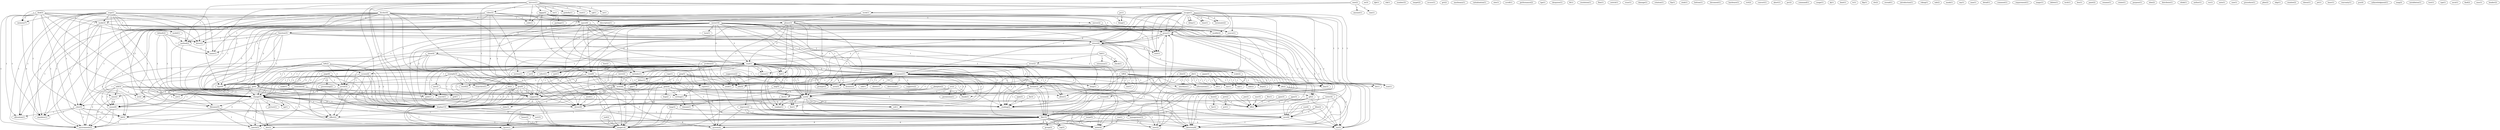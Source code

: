digraph G {
  disk [ label="disk(5)" ];
  drive [ label="drive(2)" ];
  mode [ label="mode(3)" ];
  model [ label="model(1)" ];
  space [ label="space(8)" ];
  change [ label="change(6)" ];
  color [ label="color(5)" ];
  allocation [ label="allocation(1)" ];
  bit [ label="bit(5)" ];
  change [ label="change(5)" ];
  environment [ label="environment(3)" ];
  memory [ label="memory(7)" ];
  emulator [ label="emulator(1)" ];
  ee [ label="ee(3)" ];
  home [ label="home(2)" ];
  image [ label="image(18)" ];
  menu [ label="menu(16)" ];
  quit [ label="quit(1)" ];
  function [ label="function(3)" ];
  read [ label="read(2)" ];
  program [ label="program(21)" ];
  press [ label="press(2)" ];
  format [ label="format(3)" ];
  file [ label="file(2)" ];
  use [ label="use(3)" ];
  select [ label="select(1)" ];
  xx [ label="xx(3)" ];
  read [ label="read(1)" ];
  type [ label="type(9)" ];
  quit [ label="quit(1)" ];
  arrow [ label="arrow(3)" ];
  display [ label="display(1)" ];
  use [ label="use(4)" ];
  file [ label="file(15)" ];
  turn [ label="turn(1)" ];
  display [ label="display(15)" ];
  reading [ label="reading(2)" ];
  allow [ label="allow(1)" ];
  includes [ label="includes(1)" ];
  press [ label="press(1)" ];
  directory [ label="directory(6)" ];
  key [ label="key(3)" ];
  kjb [ label="kjb(1)" ];
  face [ label="face(2)" ];
  fac [ label="fac(1)" ];
  iff [ label="iff(2)" ];
  problem [ label="problem(2)" ];
  exe [ label="exe(3)" ];
  go [ label="go(4)" ];
  send [ label="send(1)" ];
  path [ label="path(1)" ];
  edu [ label="edu(5)" ];
  nctu [ label="nctu(3)" ];
  search [ label="search(1)" ];
  bicmos [ label="bicmos(3)" ];
  default [ label="default(2)" ];
  method [ label="method(2)" ];
  name [ label="name(1)" ];
  vik [ label="vik(1)" ];
  example [ label="example(3)" ];
  grn [ label="grn(1)" ];
  grn [ label="grn(9)" ];
  grd [ label="grd(1)" ];
  wustl [ label="wustl(2)" ];
  xxxxx [ label="xxxxx(1)" ];
  xxxxx [ label="xxxxx(6)" ];
  wuarchive [ label="wuarchive(1)" ];
  driver [ label="driver(9)" ];
  mirrors [ label="mirrors(1)" ];
  au [ label="au(1)" ];
  video [ label="video(3)" ];
  godzilla [ label="godzilla(1)" ];
  djgpp [ label="djgpp(4)" ];
  code [ label="code(1)" ];
  rmit [ label="rmit(1)" ];
  cgl [ label="cgl(1)" ];
  source [ label="source(1)" ];
  oz [ label="oz(1)" ];
  modify [ label="modify(2)" ];
  sort [ label="sort(3)" ];
  number [ label="number(3)" ];
  system [ label="system(4)" ];
  escape [ label="escape(4)" ];
  return [ label="return(2)" ];
  delay [ label="delay(1)" ];
  text [ label="text(1)" ];
  time [ label="time(1)" ];
  hit [ label="hit(1)" ];
  wait [ label="wait(1)" ];
  terminate [ label="terminate(2)" ];
  return [ label="return(4)" ];
  add [ label="add(3)" ];
  emu [ label="emu(2)" ];
  writing [ label="writing(1)" ];
  support [ label="support(1)" ];
  nc [ label="nc(2)" ];
  support [ label="support(4)" ];
  jih [ label="jih(1)" ];
  interface [ label="interface(1)" ];
  user [ label="user(2)" ];
  information [ label="information(1)" ];
  zip [ label="zip(1)" ];
  alt [ label="alt(1)" ];
  disp [ label="disp(2)" ];
  alt [ label="alt(2)" ];
  suggestion [ label="suggestion(2)" ];
  improve [ label="improve(2)" ];
  target [ label="target(2)" ];
  occurs [ label="occurs(1)" ];
  fail [ label="fail(1)" ];
  error [ label="error(2)" ];
  extension [ label="extension(1)" ];
  report [ label="report(1)" ];
  check [ label="check(1)" ];
  check [ label="check(1)" ];
  qrt [ label="qrt(2)" ];
  beep [ label="beep(1)" ];
  make [ label="make(1)" ];
  svga [ label="svga(1)" ];
  pict [ label="pict(2)" ];
  pct [ label="pct(1)" ];
  jih [ label="jih(1)" ];
  hicolor [ label="hicolor(4)" ];
  please [ label="please(3)" ];
  vesa [ label="vesa(6)" ];
  set [ label="set(1)" ];
  work [ label="work(1)" ];
  try [ label="try(3)" ];
  xv [ label="xv(2)" ];
  permission [ label="permission(1)" ];
  thank [ label="thank(3)" ];
  dec [ label="dec(2)" ];
  macbinary [ label="macbinary(1)" ];
  initialization [ label="initialization(1)" ];
  left [ label="left(2)" ];
  screen [ label="screen(4)" ];
  effect [ label="effect(2)" ];
  site [ label="site(1)" ];
  scroll [ label="scroll(1)" ];
  performance [ label="performance(2)" ];
  tga [ label="tga(1)" ];
  desqview [ label="desqview(1)" ];
  section [ label="section(1)" ];
  gif [ label="gif(2)" ];
  dither [ label="dither(1)" ];
  scale [ label="scale(2)" ];
  runme [ label="runme(1)" ];
  wd [ label="wd(1)" ];
  bat [ label="bat(1)" ];
  enter [ label="enter(4)" ];
  readme [ label="readme(1)" ];
  fit [ label="fit(1)" ];
  resolution [ label="resolution(1)" ];
  bar [ label="bar(1)" ];
  ask [ label="ask(1)" ];
  filename [ label="filename(5)" ];
  allows [ label="allows(1)" ];
  fee [ label="fee(1)" ];
  write [ label="write(6)" ];
  prompt [ label="prompt(3)" ];
  determine [ label="determine(1)" ];
  supports [ label="supports(2)" ];
  lbm [ label="lbm(1)" ];
  management [ label="management(3)" ];
  jpeg [ label="jpeg(5)" ];
  jpg [ label="jpg(1)" ];
  domain [ label="domain(1)" ];
  switch [ label="switch(1)" ];
  vicar [ label="vicar(1)" ];
  show [ label="show(4)" ];
  damage [ label="damage(1)" ];
  rotation [ label="rotation(1)" ];
  tiff [ label="tiff(4)" ];
  one [ label="one(1)" ];
  save [ label="save(4)" ];
  tif [ label="tif(1)" ];
  mki [ label="mki(2)" ];
  ftp [ label="ftp(1)" ];
  pm [ label="pm(3)" ];
  escape [ label="escape(1)" ];
  utah [ label="utah(1)" ];
  end [ label="end(2)" ];
  gem [ label="gem(4)" ];
  bug [ label="bug(2)" ];
  mirror [ label="mirror(2)" ];
  package [ label="package(1)" ];
  description [ label="description(1)" ];
  thing [ label="thing(1)" ];
  version [ label="version(4)" ];
  mac [ label="mac(5)" ];
  min [ label="min(2)" ];
  amount [ label="amount(1)" ];
  ram [ label="ram(1)" ];
  work [ label="work(1)" ];
  bottom [ label="bottom(1)" ];
  group [ label="group(2)" ];
  doc [ label="doc(3)" ];
  bytes [ label="bytes(1)" ];
  match [ label="match(3)" ];
  tag [ label="tag(3)" ];
  document [ label="document(1)" ];
  hardware [ label="hardware(1)" ];
  ctrl [ label="ctrl(2)" ];
  fits [ label="fits(1)" ];
  page [ label="page(6)" ];
  processing [ label="processing(2)" ];
  convert [ label="convert(1)" ];
  abort [ label="abort(1)" ];
  pic [ label="pic(2)" ];
  command [ label="command(1)" ];
  usage [ label="usage(1)" ];
  dj [ label="dj(1)" ];
  ppm [ label="ppm(3)" ];
  limit [ label="limit(1)" ];
  pgm [ label="pgm(3)" ];
  pbmplus [ label="pbmplus(2)" ];
  tr [ label="tr(1)" ];
  flip [ label="flip(1)" ];
  rle [ label="rle(2)" ];
  reread [ label="reread(1)" ];
  introduction [ label="introduction(1)" ];
  run [ label="run(1)" ];
  pc [ label="pc(1)" ];
  viking [ label="viking(1)" ];
  tab [ label="tab(2)" ];
  mask [ label="mask(1)" ];
  ray [ label="ray(1)" ];
  et [ label="et(2)" ];
  max [ label="max(1)" ];
  detail [ label="detail(1)" ];
  picture [ label="picture(1)" ];
  eg [ label="eg(1)" ];
  copy [ label="copy(1)" ];
  raster [ label="raster(4)" ];
  comment [ label="comment(1)" ];
  requirement [ label="requirement(1)" ];
  magic [ label="magic(1)" ];
  delete [ label="delete(1)" ];
  tech [ label="tech(1)" ];
  hex [ label="hex(1)" ];
  paint [ label="paint(2)" ];
  sun [ label="sun(4)" ];
  slide [ label="slide(3)" ];
  rename [ label="rename(1)" ];
  ilbm [ label="ilbm(2)" ];
  rotate [ label="rotate(1)" ];
  truecolor [ label="truecolor(4)" ];
  bmp [ label="bmp(1)" ];
  purpose [ label="purpose(1)" ];
  img [ label="img(5)" ];
  xbm [ label="xbm(2)" ];
  xpm [ label="xpm(3)" ];
  move [ label="move(2)" ];
  distribute [ label="distribute(1)" ];
  vdisk [ label="vdisk(1)" ];
  author [ label="author(1)" ];
  need [ label="need(1)" ];
  fix [ label="fix(3)" ];
  vic [ label="vic(1)" ];
  auto [ label="auto(1)" ];
  shin [ label="shin(3)" ];
  size [ label="size(1)" ];
  line [ label="line(2)" ];
  targa [ label="targa(5)" ];
  procedure [ label="procedure(1)" ];
  pbm [ label="pbm(2)" ];
  skip [ label="skip(1)" ];
  window [ label="window(2)" ];
  doesn [ label="doesn(1)" ];
  jet [ label="jet(1)" ];
  laser [ label="laser(1)" ];
  warranty [ label="warranty(1)" ];
  pcx [ label="pcx(4)" ];
  acknowledgment [ label="acknowledgment(1)" ];
  mag [ label="mag(2)" ];
  installation [ label="installation(1)" ];
  test [ label="test(1)" ];
  vga [ label="vga(1)" ];
  japan [ label="japan(3)" ];
  ascii [ label="ascii(1)" ];
  bmp [ label="bmp(3)" ];
  find [ label="find(2)" ];
  xms [ label="xms(1)" ];
  header [ label="header(2)" ];
  disk -> drive [ label="2" ];
  disk -> mode [ label="1" ];
  disk -> model [ label="1" ];
  disk -> space [ label="2" ];
  disk -> change [ label="2" ];
  disk -> color [ label="1" ];
  disk -> allocation [ label="1" ];
  disk -> bit [ label="1" ];
  disk -> change [ label="2" ];
  disk -> environment [ label="1" ];
  disk -> memory [ label="1" ];
  disk -> emulator [ label="1" ];
  home -> image [ label="1" ];
  menu -> quit [ label="1" ];
  menu -> function [ label="1" ];
  menu -> read [ label="2" ];
  menu -> program [ label="1" ];
  menu -> press [ label="1" ];
  menu -> format [ label="1" ];
  menu -> file [ label="2" ];
  menu -> use [ label="1" ];
  menu -> select [ label="1" ];
  menu -> xx [ label="1" ];
  menu -> read [ label="2" ];
  menu -> type [ label="2" ];
  menu -> quit [ label="1" ];
  menu -> arrow [ label="1" ];
  menu -> change [ label="3" ];
  menu -> display [ label="2" ];
  menu -> use [ label="1" ];
  menu -> file [ label="2" ];
  menu -> turn [ label="1" ];
  menu -> display [ label="2" ];
  menu -> change [ label="3" ];
  menu -> reading [ label="2" ];
  menu -> allow [ label="2" ];
  menu -> includes [ label="1" ];
  menu -> press [ label="1" ];
  menu -> directory [ label="2" ];
  menu -> key [ label="1" ];
  face -> fac [ label="1" ];
  face -> iff [ label="1" ];
  problem -> exe [ label="1" ];
  problem -> program [ label="1" ];
  problem -> go [ label="1" ];
  problem -> send [ label="1" ];
  problem -> path [ label="1" ];
  problem -> edu [ label="1" ];
  problem -> nctu [ label="1" ];
  problem -> search [ label="1" ];
  problem -> bicmos [ label="1" ];
  default -> drive [ label="1" ];
  default -> method [ label="1" ];
  default -> name [ label="1" ];
  default -> change [ label="1" ];
  default -> change [ label="1" ];
  example -> grn [ label="1" ];
  example -> grn [ label="1" ];
  example -> go [ label="2" ];
  example -> grd [ label="1" ];
  example -> edu [ label="1" ];
  example -> wustl [ label="1" ];
  example -> xxxxx [ label="2" ];
  example -> xxxxx [ label="2" ];
  example -> wuarchive [ label="1" ];
  example -> driver [ label="2" ];
  mirrors -> au [ label="1" ];
  mirrors -> video [ label="1" ];
  mirrors -> method [ label="1" ];
  mirrors -> godzilla [ label="1" ];
  mirrors -> djgpp [ label="1" ];
  mirrors -> code [ label="1" ];
  mirrors -> rmit [ label="1" ];
  mirrors -> type [ label="1" ];
  mirrors -> cgl [ label="1" ];
  mirrors -> display [ label="1" ];
  mirrors -> source [ label="1" ];
  mirrors -> oz [ label="1" ];
  mirrors -> modify [ label="1" ];
  mirrors -> display [ label="1" ];
  mirrors -> sort [ label="1" ];
  mirrors -> driver [ label="1" ];
  exe -> path [ label="1" ];
  exe -> search [ label="1" ];
  exe -> system [ label="2" ];
  escape -> function [ label="1" ];
  escape -> program [ label="1" ];
  escape -> press [ label="1" ];
  escape -> return [ label="2" ];
  escape -> mode [ label="1" ];
  escape -> delay [ label="1" ];
  escape -> text [ label="1" ];
  escape -> time [ label="1" ];
  escape -> hit [ label="1" ];
  escape -> wait [ label="1" ];
  escape -> terminate [ label="2" ];
  escape -> press [ label="1" ];
  escape -> return [ label="2" ];
  escape -> key [ label="1" ];
  add -> emu [ label="1" ];
  add -> xxxxx [ label="1" ];
  add -> writing [ label="1" ];
  add -> xxxxx [ label="1" ];
  add -> support [ label="1" ];
  add -> nc [ label="1" ];
  add -> environment [ label="2" ];
  add -> support [ label="1" ];
  jih -> edu [ label="1" ];
  jih -> interface [ label="1" ];
  jih -> user [ label="1" ];
  jih -> information [ label="1" ];
  jih -> zip [ label="1" ];
  jih -> nctu [ label="1" ];
  jih -> alt [ label="1" ];
  jih -> disp [ label="1" ];
  jih -> bicmos [ label="1" ];
  jih -> alt [ label="1" ];
  suggestion -> improve [ label="1" ];
  suggestion -> send [ label="1" ];
  suggestion -> edu [ label="1" ];
  suggestion -> nctu [ label="1" ];
  suggestion -> bicmos [ label="1" ];
  grn -> display [ label="1" ];
  grn -> support [ label="1" ];
  grn -> display [ label="1" ];
  grn -> support [ label="1" ];
  fail -> error [ label="1" ];
  fail -> extension [ label="1" ];
  fail -> report [ label="1" ];
  fail -> check [ label="1" ];
  fail -> check [ label="1" ];
  error -> program [ label="1" ];
  error -> beep [ label="1" ];
  error -> make [ label="1" ];
  svga -> drive [ label="1" ];
  svga -> method [ label="1" ];
  svga -> mode [ label="1" ];
  svga -> name [ label="1" ];
  svga -> model [ label="1" ];
  svga -> space [ label="1" ];
  svga -> type [ label="1" ];
  svga -> change [ label="1" ];
  svga -> color [ label="1" ];
  svga -> allocation [ label="1" ];
  svga -> bit [ label="1" ];
  svga -> change [ label="1" ];
  svga -> environment [ label="1" ];
  svga -> memory [ label="1" ];
  svga -> emulator [ label="1" ];
  pict -> pct [ label="1" ];
  pict -> iff [ label="1" ];
  jih -> edu [ label="1" ];
  jih -> interface [ label="1" ];
  jih -> user [ label="1" ];
  jih -> information [ label="1" ];
  jih -> zip [ label="1" ];
  jih -> nctu [ label="1" ];
  jih -> alt [ label="1" ];
  jih -> disp [ label="1" ];
  jih -> bicmos [ label="1" ];
  jih -> alt [ label="1" ];
  hicolor -> grn [ label="1" ];
  hicolor -> drive [ label="1" ];
  hicolor -> method [ label="1" ];
  hicolor -> please [ label="1" ];
  hicolor -> vesa [ label="1" ];
  hicolor -> use [ label="2" ];
  hicolor -> name [ label="1" ];
  hicolor -> type [ label="1" ];
  hicolor -> change [ label="1" ];
  hicolor -> display [ label="1" ];
  hicolor -> use [ label="2" ];
  hicolor -> display [ label="1" ];
  hicolor -> change [ label="1" ];
  hicolor -> driver [ label="1" ];
  hicolor -> set [ label="1" ];
  work -> grn [ label="1" ];
  work -> please [ label="1" ];
  work -> vesa [ label="1" ];
  work -> try [ label="1" ];
  xv -> permission [ label="1" ];
  xv -> use [ label="1" ];
  xv -> use [ label="1" ];
  xv -> thank [ label="1" ];
  xv -> dec [ label="1" ];
  function -> drive [ label="1" ];
  function -> method [ label="1" ];
  function -> return [ label="1" ];
  function -> name [ label="1" ];
  function -> type [ label="1" ];
  function -> change [ label="1" ];
  function -> change [ label="1" ];
  function -> return [ label="1" ];
  function -> key [ label="1" ];
  left -> screen [ label="1" ];
  left -> type [ label="2" ];
  left -> arrow [ label="2" ];
  left -> change [ label="1" ];
  left -> display [ label="2" ];
  left -> display [ label="2" ];
  left -> change [ label="1" ];
  left -> effect [ label="1" ];
  read -> program [ label="2" ];
  read -> section [ label="1" ];
  read -> format [ label="2" ];
  read -> screen [ label="2" ];
  read -> file [ label="2" ];
  read -> use [ label="1" ];
  read -> select [ label="1" ];
  read -> xx [ label="1" ];
  read -> gif [ label="1" ];
  read -> type [ label="1" ];
  read -> quit [ label="1" ];
  read -> dither [ label="1" ];
  read -> scale [ label="1" ];
  read -> change [ label="2" ];
  read -> display [ label="1" ];
  read -> use [ label="1" ];
  read -> file [ label="2" ];
  read -> runme [ label="1" ];
  read -> support [ label="1" ];
  read -> color [ label="1" ];
  read -> wd [ label="1" ];
  read -> bat [ label="1" ];
  read -> enter [ label="1" ];
  read -> display [ label="1" ];
  read -> change [ label="2" ];
  read -> reading [ label="2" ];
  read -> support [ label="1" ];
  read -> allow [ label="1" ];
  read -> readme [ label="1" ];
  read -> includes [ label="1" ];
  read -> directory [ label="1" ];
  read -> image [ label="1" ];
  grn -> display [ label="1" ];
  grn -> support [ label="1" ];
  grn -> display [ label="1" ];
  grn -> support [ label="1" ];
  video -> section [ label="1" ];
  video -> go [ label="1" ];
  video -> emu [ label="1" ];
  video -> please [ label="1" ];
  video -> code [ label="1" ];
  video -> read [ label="1" ];
  video -> source [ label="1" ];
  video -> nc [ label="1" ];
  video -> environment [ label="1" ];
  video -> driver [ label="4" ];
  program -> send [ label="1" ];
  program -> format [ label="1" ];
  program -> edu [ label="1" ];
  program -> interface [ label="1" ];
  program -> file [ label="2" ];
  program -> beep [ label="1" ];
  program -> use [ label="1" ];
  program -> user [ label="1" ];
  program -> read [ label="1" ];
  program -> information [ label="1" ];
  program -> bar [ label="1" ];
  program -> nctu [ label="1" ];
  program -> display [ label="2" ];
  program -> ask [ label="1" ];
  program -> use [ label="1" ];
  program -> file [ label="2" ];
  program -> filename [ label="3" ];
  program -> allows [ label="1" ];
  program -> fee [ label="1" ];
  program -> write [ label="1" ];
  program -> enter [ label="1" ];
  program -> bit [ label="1" ];
  program -> prompt [ label="3" ];
  program -> display [ label="2" ];
  program -> hit [ label="1" ];
  program -> make [ label="1" ];
  program -> wait [ label="1" ];
  program -> bicmos [ label="1" ];
  program -> determine [ label="1" ];
  program -> image [ label="2" ];
  program -> supports [ label="2" ];
  program -> key [ label="1" ];
  improve -> management [ label="1" ];
  improve -> file [ label="1" ];
  improve -> user [ label="1" ];
  improve -> file [ label="1" ];
  improve -> system [ label="1" ];
  go -> path [ label="1" ];
  go -> grd [ label="1" ];
  go -> emu [ label="1" ];
  go -> xxxxx [ label="3" ];
  go -> xxxxx [ label="3" ];
  go -> search [ label="1" ];
  go -> system [ label="2" ];
  go -> nc [ label="2" ];
  go -> environment [ label="2" ];
  go -> driver [ label="3" ];
  jpeg -> writing [ label="1" ];
  jpeg -> jpg [ label="1" ];
  jpeg -> domain [ label="1" ];
  jpeg -> iff [ label="1" ];
  jpeg -> write [ label="1" ];
  jpeg -> reading [ label="1" ];
  jpeg -> thank [ label="1" ];
  method -> name [ label="1" ];
  method -> change [ label="1" ];
  method -> change [ label="1" ];
  press -> return [ label="1" ];
  press -> text [ label="1" ];
  press -> return [ label="1" ];
  press -> key [ label="1" ];
  return -> file [ label="1" ];
  return -> text [ label="2" ];
  return -> show [ label="1" ];
  return -> read [ label="1" ];
  return -> bar [ label="1" ];
  return -> file [ label="1" ];
  return -> filename [ label="1" ];
  return -> prompt [ label="1" ];
  return -> reading [ label="1" ];
  return -> image [ label="1" ];
  emu -> xxxxx [ label="4" ];
  emu -> xxxxx [ label="4" ];
  emu -> environment [ label="2" ];
  please -> edu [ label="1" ];
  please -> vesa [ label="2" ];
  please -> read [ label="2" ];
  please -> nctu [ label="1" ];
  please -> runme [ label="1" ];
  please -> bat [ label="1" ];
  please -> bicmos [ label="1" ];
  please -> try [ label="1" ];
  please -> press [ label="1" ];
  format -> file [ label="2" ];
  format -> use [ label="1" ];
  format -> gif [ label="1" ];
  format -> use [ label="1" ];
  format -> file [ label="2" ];
  format -> reading [ label="1" ];
  vesa -> wustl [ label="1" ];
  vesa -> use [ label="1" ];
  vesa -> use [ label="1" ];
  vesa -> report [ label="1" ];
  vesa -> wuarchive [ label="1" ];
  vesa -> system [ label="1" ];
  vesa -> driver [ label="3" ];
  mode -> text [ label="2" ];
  mode -> model [ label="1" ];
  mode -> allocation [ label="1" ];
  mode -> bit [ label="1" ];
  mode -> environment [ label="1" ];
  mode -> emulator [ label="1" ];
  mode -> press [ label="2" ];
  mode -> return [ label="2" ];
  tiff -> one [ label="2" ];
  tiff -> writing [ label="1" ];
  tiff -> domain [ label="1" ];
  tiff -> iff [ label="1" ];
  tiff -> write [ label="1" ];
  tiff -> save [ label="2" ];
  tiff -> reading [ label="1" ];
  tiff -> thank [ label="1" ];
  tiff -> try [ label="2" ];
  tiff -> tif [ label="1" ];
  tiff -> mki [ label="1" ];
  tiff -> image [ label="2" ];
  screen -> type [ label="1" ];
  screen -> arrow [ label="1" ];
  screen -> display [ label="1" ];
  screen -> display [ label="1" ];
  screen -> effect [ label="1" ];
  management -> user [ label="1" ];
  pm -> iff [ label="1" ];
  escape -> delay [ label="1" ];
  escape -> text [ label="1" ];
  escape -> time [ label="1" ];
  escape -> hit [ label="1" ];
  escape -> wait [ label="1" ];
  escape -> terminate [ label="2" ];
  escape -> press [ label="1" ];
  escape -> return [ label="2" ];
  escape -> key [ label="1" ];
  end -> image [ label="1" ];
  gem -> writing [ label="1" ];
  gem -> iff [ label="1" ];
  gem -> support [ label="1" ];
  gem -> bug [ label="1" ];
  gem -> reading [ label="1" ];
  gem -> support [ label="1" ];
  djgpp -> code [ label="1" ];
  djgpp -> mirror [ label="1" ];
  djgpp -> package [ label="1" ];
  djgpp -> description [ label="1" ];
  djgpp -> thing [ label="1" ];
  djgpp -> report [ label="1" ];
  djgpp -> version [ label="1" ];
  djgpp -> system [ label="1" ];
  djgpp -> source [ label="1" ];
  djgpp -> modify [ label="1" ];
  djgpp -> driver [ label="1" ];
  mac -> iff [ label="2" ];
  min -> amount [ label="1" ];
  min -> ram [ label="1" ];
  min -> work [ label="1" ];
  min -> memory [ label="1" ];
  file -> user [ label="1" ];
  file -> read [ label="1" ];
  file -> group [ label="2" ];
  file -> system [ label="4" ];
  file -> doc [ label="2" ];
  file -> enter [ label="1" ];
  file -> bytes [ label="4" ];
  file -> press [ label="1" ];
  file -> match [ label="2" ];
  file -> directory [ label="1" ];
  file -> tag [ label="1" ];
  xxxxx -> environment [ label="1" ];
  use -> read [ label="1" ];
  use -> display [ label="2" ];
  use -> file [ label="1" ];
  use -> wd [ label="1" ];
  use -> fee [ label="1" ];
  use -> display [ label="2" ];
  use -> reading [ label="1" ];
  use -> readme [ label="1" ];
  use -> driver [ label="2" ];
  fits -> iff [ label="1" ];
  page -> processing [ label="2" ];
  page -> type [ label="1" ];
  page -> arrow [ label="1" ];
  page -> display [ label="1" ];
  page -> display [ label="1" ];
  page -> effect [ label="1" ];
  page -> image [ label="2" ];
  show -> read [ label="1" ];
  show -> type [ label="1" ];
  show -> arrow [ label="1" ];
  show -> display [ label="1" ];
  show -> display [ label="1" ];
  show -> effect [ label="1" ];
  show -> image [ label="1" ];
  read -> gif [ label="1" ];
  read -> type [ label="1" ];
  read -> quit [ label="1" ];
  read -> dither [ label="1" ];
  read -> scale [ label="1" ];
  read -> change [ label="2" ];
  read -> display [ label="1" ];
  read -> use [ label="1" ];
  read -> file [ label="2" ];
  read -> runme [ label="1" ];
  read -> support [ label="1" ];
  read -> color [ label="1" ];
  read -> wd [ label="1" ];
  read -> bat [ label="1" ];
  read -> enter [ label="1" ];
  read -> display [ label="1" ];
  read -> change [ label="2" ];
  read -> reading [ label="2" ];
  read -> support [ label="1" ];
  read -> allow [ label="1" ];
  read -> readme [ label="1" ];
  read -> includes [ label="1" ];
  read -> directory [ label="1" ];
  read -> image [ label="1" ];
  space -> use [ label="1" ];
  space -> file [ label="3" ];
  space -> filename [ label="1" ];
  space -> color [ label="1" ];
  space -> write [ label="1" ];
  space -> allocation [ label="1" ];
  space -> enter [ label="1" ];
  space -> bit [ label="1" ];
  space -> prompt [ label="1" ];
  space -> save [ label="2" ];
  space -> environment [ label="1" ];
  space -> reading [ label="1" ];
  space -> emulator [ label="1" ];
  space -> press [ label="2" ];
  space -> directory [ label="1" ];
  space -> image [ label="1" ];
  space -> return [ label="1" ];
  mirror -> source [ label="1" ];
  mirror -> modify [ label="1" ];
  mirror -> driver [ label="1" ];
  gif -> iff [ label="1" ];
  gif -> save [ label="1" ];
  gif -> try [ label="1" ];
  gif -> image [ label="1" ];
  ppm -> iff [ label="1" ];
  pgm -> iff [ label="1" ];
  pbmplus -> use [ label="1" ];
  pbmplus -> thank [ label="1" ];
  pbmplus -> dec [ label="1" ];
  writing -> domain [ label="1" ];
  type -> change [ label="1" ];
  type -> change [ label="1" ];
  type -> sort [ label="1" ];
  run -> enter [ label="1" ];
  pc -> thing [ label="1" ];
  dither -> bit [ label="1" ];
  dither -> save [ label="1" ];
  et -> display [ label="1" ];
  et -> support [ label="1" ];
  et -> display [ label="1" ];
  et -> support [ label="1" ];
  xxxxx -> environment [ label="1" ];
  arrow -> change [ label="1" ];
  arrow -> display [ label="2" ];
  arrow -> display [ label="2" ];
  arrow -> change [ label="1" ];
  arrow -> image [ label="1" ];
  scale -> save [ label="1" ];
  change -> picture [ label="1" ];
  change -> display [ label="4" ];
  change -> filename [ label="1" ];
  change -> doc [ label="1" ];
  change -> display [ label="4" ];
  change -> effect [ label="1" ];
  change -> eg [ label="1" ];
  change -> match [ label="1" ];
  change -> directory [ label="2" ];
  copy -> file [ label="1" ];
  copy -> write [ label="1" ];
  copy -> enter [ label="1" ];
  copy -> bytes [ label="1" ];
  raster -> iff [ label="1" ];
  raster -> save [ label="2" ];
  raster -> try [ label="2" ];
  raster -> image [ label="2" ];
  display -> file [ label="1" ];
  display -> change [ label="1" ];
  display -> sort [ label="3" ];
  display -> bytes [ label="1" ];
  use -> file [ label="1" ];
  use -> wd [ label="1" ];
  use -> fee [ label="1" ];
  use -> display [ label="2" ];
  use -> reading [ label="1" ];
  use -> readme [ label="1" ];
  use -> driver [ label="2" ];
  report -> system [ label="1" ];
  file -> system [ label="4" ];
  file -> doc [ label="2" ];
  file -> enter [ label="1" ];
  file -> bytes [ label="4" ];
  file -> press [ label="1" ];
  file -> match [ label="2" ];
  file -> directory [ label="1" ];
  file -> tag [ label="1" ];
  filename -> doc [ label="1" ];
  filename -> match [ label="1" ];
  sun -> save [ label="2" ];
  sun -> try [ label="2" ];
  sun -> image [ label="2" ];
  support -> color [ label="1" ];
  support -> display [ label="1" ];
  support -> slide [ label="1" ];
  support -> image [ label="1" ];
  version -> system [ label="3" ];
  version -> reading [ label="1" ];
  color -> allocation [ label="1" ];
  color -> bit [ label="2" ];
  color -> save [ label="1" ];
  color -> environment [ label="1" ];
  color -> emulator [ label="1" ];
  color -> image [ label="4" ];
  ilbm -> save [ label="1" ];
  ilbm -> try [ label="1" ];
  ilbm -> image [ label="1" ];
  alt -> directory [ label="1" ];
  truecolor -> display [ label="1" ];
  truecolor -> change [ label="1" ];
  truecolor -> driver [ label="1" ];
  truecolor -> set [ label="1" ];
  bmp -> save [ label="1" ];
  bmp -> try [ label="1" ];
  bmp -> image [ label="1" ];
  img -> reading [ label="1" ];
  img -> support [ label="1" ];
  xpm -> reading [ label="1" ];
  move -> write [ label="1" ];
  move -> enter [ label="1" ];
  move -> bytes [ label="1" ];
  write -> change [ label="1" ];
  write -> support [ label="1" ];
  write -> allow [ label="1" ];
  write -> directory [ label="1" ];
  write -> image [ label="2" ];
  bit -> environment [ label="1" ];
  bit -> image [ label="3" ];
  need -> driver [ label="1" ];
  save -> try [ label="2" ];
  save -> press [ label="1" ];
  save -> directory [ label="1" ];
  save -> image [ label="7" ];
  fix -> reading [ label="3" ];
  display -> change [ label="1" ];
  display -> sort [ label="3" ];
  display -> bytes [ label="1" ];
  change -> effect [ label="1" ];
  change -> eg [ label="1" ];
  change -> match [ label="1" ];
  change -> directory [ label="2" ];
  slide -> effect [ label="1" ];
  shin -> bicmos [ label="1" ];
  shin -> alt [ label="1" ];
  make -> match [ label="1" ];
  work -> try [ label="1" ];
  memory -> emulator [ label="3" ];
  support -> image [ label="1" ];
  effect -> image [ label="1" ];
  line -> includes [ label="1" ];
  targa -> try [ label="2" ];
  targa -> image [ label="2" ];
  dec -> bytes [ label="1" ];
  alt -> directory [ label="1" ];
  japan -> tif [ label="1" ];
  japan -> mki [ label="1" ];
  press -> return [ label="1" ];
  press -> key [ label="1" ];
  bmp -> image [ label="1" ];
}
